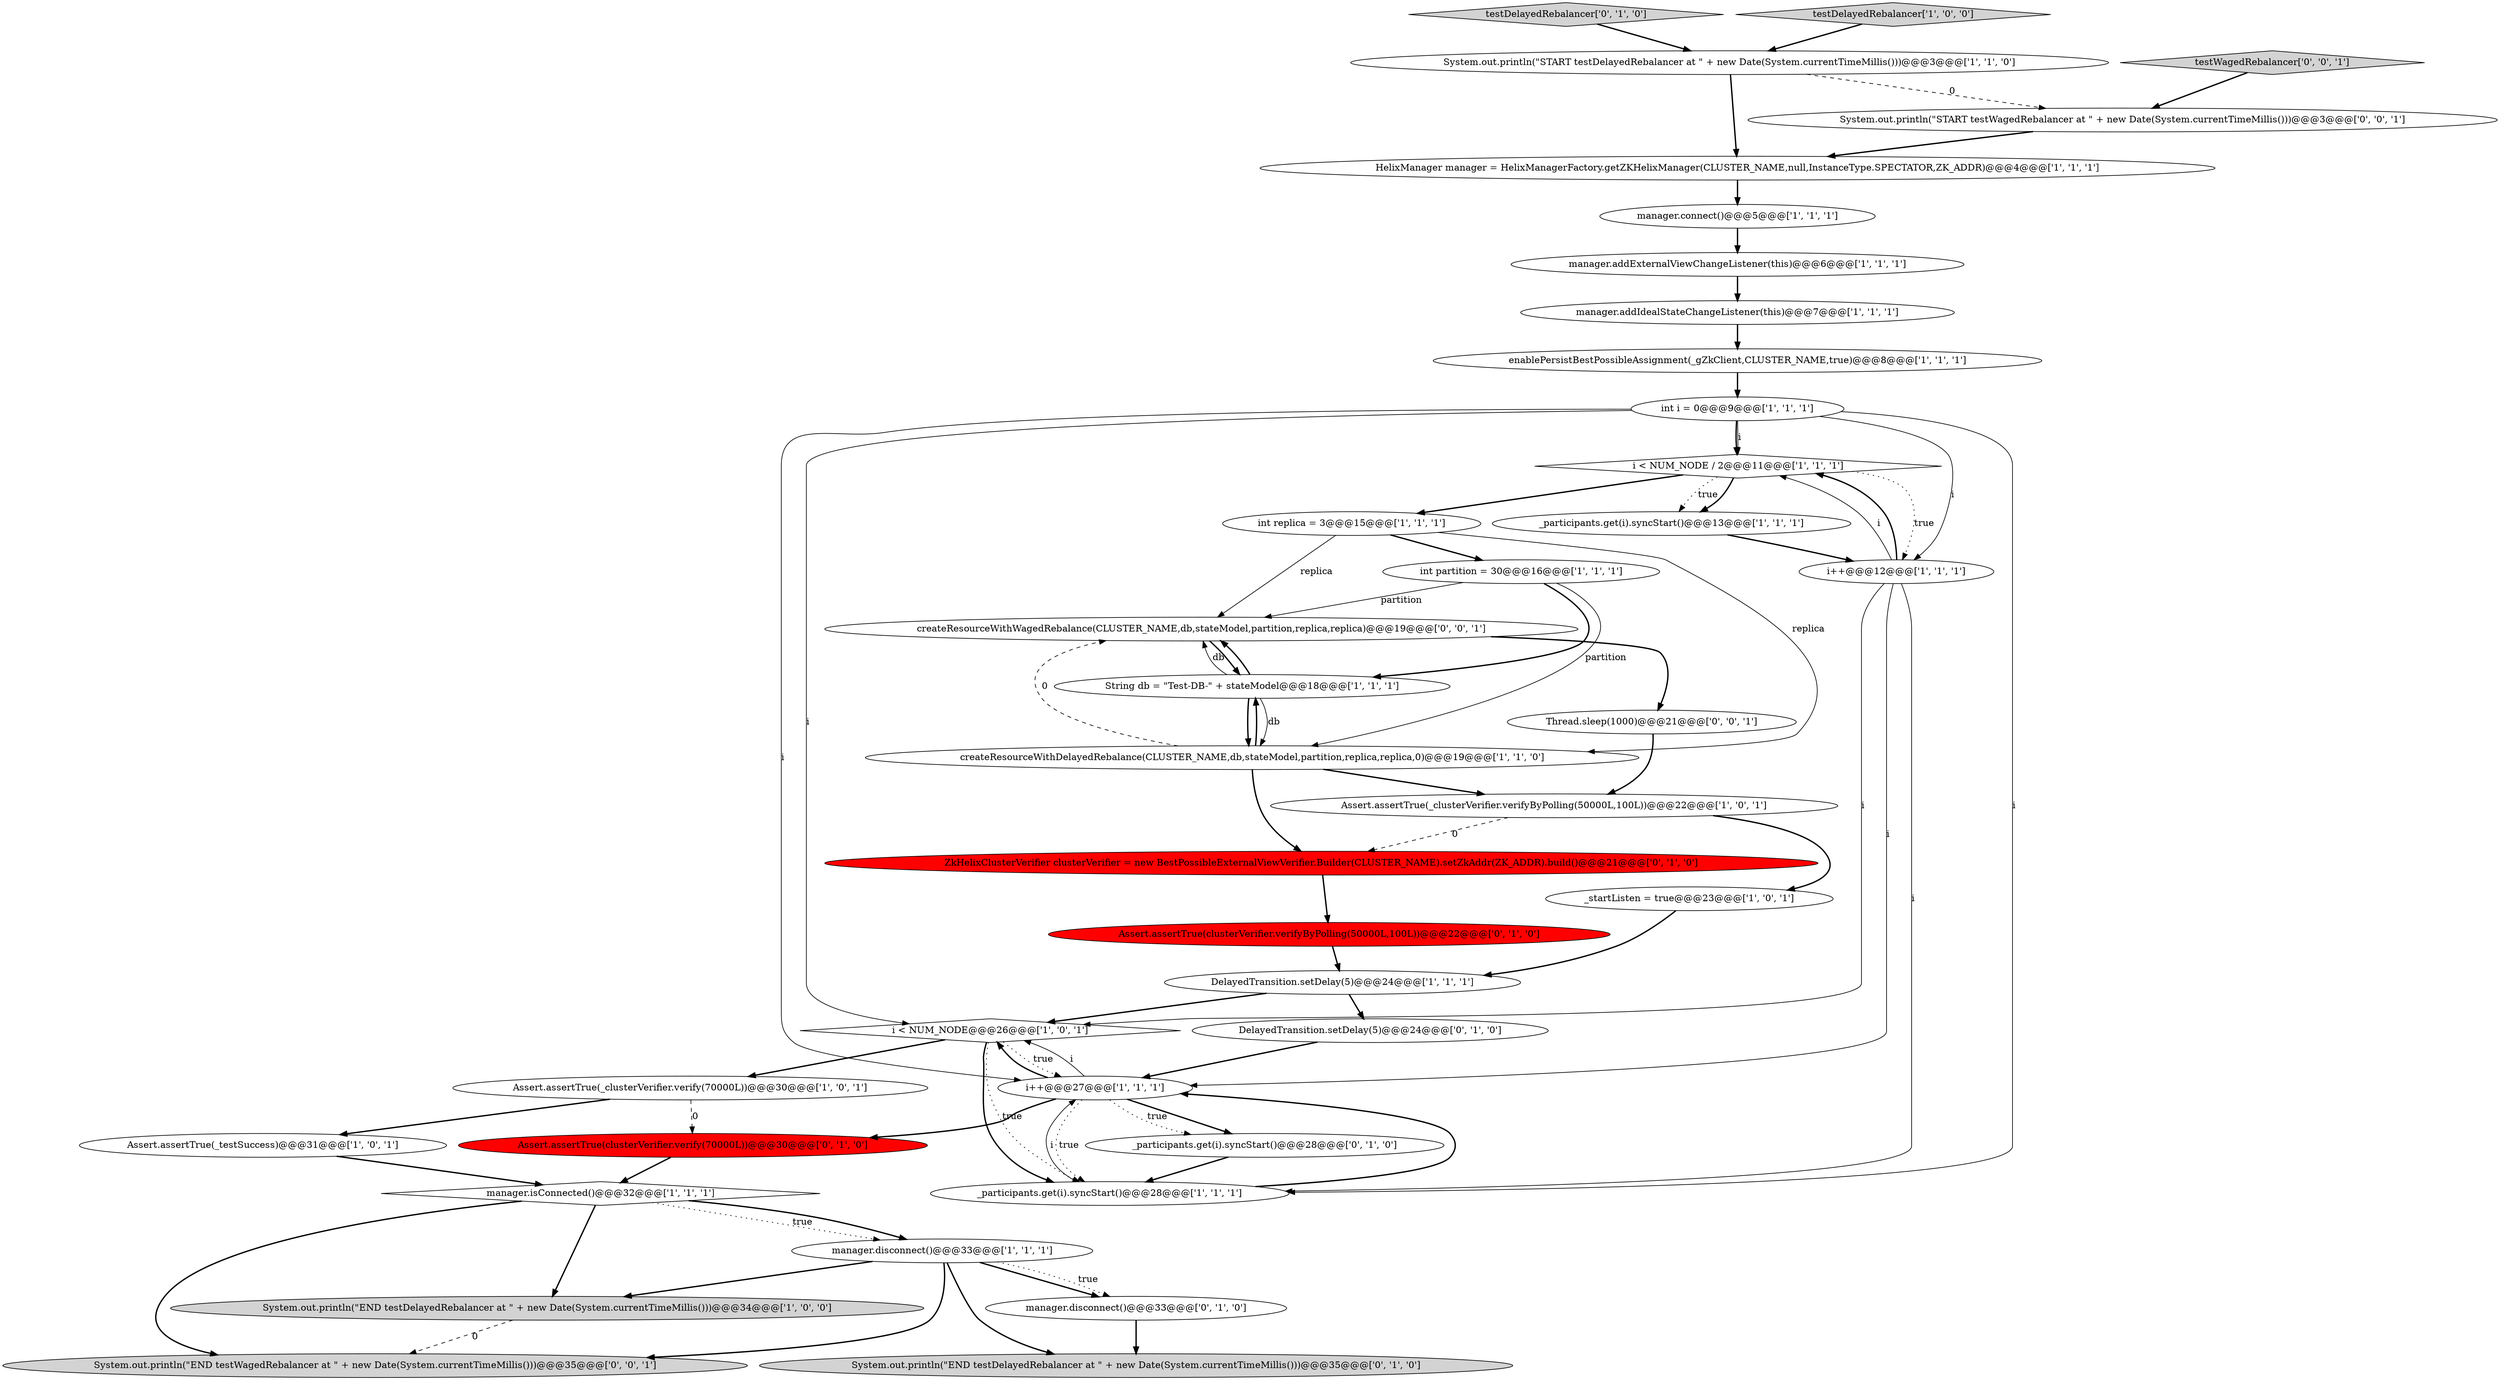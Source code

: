 digraph {
17 [style = filled, label = "int i = 0@@@9@@@['1', '1', '1']", fillcolor = white, shape = ellipse image = "AAA0AAABBB1BBB"];
23 [style = filled, label = "int partition = 30@@@16@@@['1', '1', '1']", fillcolor = white, shape = ellipse image = "AAA0AAABBB1BBB"];
15 [style = filled, label = "i < NUM_NODE@@@26@@@['1', '0', '1']", fillcolor = white, shape = diamond image = "AAA0AAABBB1BBB"];
38 [style = filled, label = "testWagedRebalancer['0', '0', '1']", fillcolor = lightgray, shape = diamond image = "AAA0AAABBB3BBB"];
35 [style = filled, label = "createResourceWithWagedRebalance(CLUSTER_NAME,db,stateModel,partition,replica,replica)@@@19@@@['0', '0', '1']", fillcolor = white, shape = ellipse image = "AAA0AAABBB3BBB"];
6 [style = filled, label = "i < NUM_NODE / 2@@@11@@@['1', '1', '1']", fillcolor = white, shape = diamond image = "AAA0AAABBB1BBB"];
9 [style = filled, label = "System.out.println(\"END testDelayedRebalancer at \" + new Date(System.currentTimeMillis()))@@@34@@@['1', '0', '0']", fillcolor = lightgray, shape = ellipse image = "AAA0AAABBB1BBB"];
28 [style = filled, label = "ZkHelixClusterVerifier clusterVerifier = new BestPossibleExternalViewVerifier.Builder(CLUSTER_NAME).setZkAddr(ZK_ADDR).build()@@@21@@@['0', '1', '0']", fillcolor = red, shape = ellipse image = "AAA1AAABBB2BBB"];
21 [style = filled, label = "int replica = 3@@@15@@@['1', '1', '1']", fillcolor = white, shape = ellipse image = "AAA0AAABBB1BBB"];
8 [style = filled, label = "Assert.assertTrue(_testSuccess)@@@31@@@['1', '0', '1']", fillcolor = white, shape = ellipse image = "AAA0AAABBB1BBB"];
36 [style = filled, label = "Thread.sleep(1000)@@@21@@@['0', '0', '1']", fillcolor = white, shape = ellipse image = "AAA0AAABBB3BBB"];
33 [style = filled, label = "manager.disconnect()@@@33@@@['0', '1', '0']", fillcolor = white, shape = ellipse image = "AAA0AAABBB2BBB"];
2 [style = filled, label = "Assert.assertTrue(_clusterVerifier.verify(70000L))@@@30@@@['1', '0', '1']", fillcolor = white, shape = ellipse image = "AAA0AAABBB1BBB"];
32 [style = filled, label = "Assert.assertTrue(clusterVerifier.verify(70000L))@@@30@@@['0', '1', '0']", fillcolor = red, shape = ellipse image = "AAA1AAABBB2BBB"];
26 [style = filled, label = "_participants.get(i).syncStart()@@@28@@@['0', '1', '0']", fillcolor = white, shape = ellipse image = "AAA0AAABBB2BBB"];
27 [style = filled, label = "System.out.println(\"END testDelayedRebalancer at \" + new Date(System.currentTimeMillis()))@@@35@@@['0', '1', '0']", fillcolor = lightgray, shape = ellipse image = "AAA0AAABBB2BBB"];
30 [style = filled, label = "Assert.assertTrue(clusterVerifier.verifyByPolling(50000L,100L))@@@22@@@['0', '1', '0']", fillcolor = red, shape = ellipse image = "AAA1AAABBB2BBB"];
7 [style = filled, label = "manager.addExternalViewChangeListener(this)@@@6@@@['1', '1', '1']", fillcolor = white, shape = ellipse image = "AAA0AAABBB1BBB"];
25 [style = filled, label = "i++@@@27@@@['1', '1', '1']", fillcolor = white, shape = ellipse image = "AAA0AAABBB1BBB"];
22 [style = filled, label = "manager.connect()@@@5@@@['1', '1', '1']", fillcolor = white, shape = ellipse image = "AAA0AAABBB1BBB"];
10 [style = filled, label = "manager.addIdealStateChangeListener(this)@@@7@@@['1', '1', '1']", fillcolor = white, shape = ellipse image = "AAA0AAABBB1BBB"];
4 [style = filled, label = "System.out.println(\"START testDelayedRebalancer at \" + new Date(System.currentTimeMillis()))@@@3@@@['1', '1', '0']", fillcolor = white, shape = ellipse image = "AAA0AAABBB1BBB"];
5 [style = filled, label = "DelayedTransition.setDelay(5)@@@24@@@['1', '1', '1']", fillcolor = white, shape = ellipse image = "AAA0AAABBB1BBB"];
29 [style = filled, label = "testDelayedRebalancer['0', '1', '0']", fillcolor = lightgray, shape = diamond image = "AAA0AAABBB2BBB"];
37 [style = filled, label = "System.out.println(\"END testWagedRebalancer at \" + new Date(System.currentTimeMillis()))@@@35@@@['0', '0', '1']", fillcolor = lightgray, shape = ellipse image = "AAA0AAABBB3BBB"];
14 [style = filled, label = "i++@@@12@@@['1', '1', '1']", fillcolor = white, shape = ellipse image = "AAA0AAABBB1BBB"];
20 [style = filled, label = "String db = \"Test-DB-\" + stateModel@@@18@@@['1', '1', '1']", fillcolor = white, shape = ellipse image = "AAA0AAABBB1BBB"];
11 [style = filled, label = "Assert.assertTrue(_clusterVerifier.verifyByPolling(50000L,100L))@@@22@@@['1', '0', '1']", fillcolor = white, shape = ellipse image = "AAA0AAABBB1BBB"];
24 [style = filled, label = "_participants.get(i).syncStart()@@@28@@@['1', '1', '1']", fillcolor = white, shape = ellipse image = "AAA0AAABBB1BBB"];
18 [style = filled, label = "_startListen = true@@@23@@@['1', '0', '1']", fillcolor = white, shape = ellipse image = "AAA0AAABBB1BBB"];
1 [style = filled, label = "HelixManager manager = HelixManagerFactory.getZKHelixManager(CLUSTER_NAME,null,InstanceType.SPECTATOR,ZK_ADDR)@@@4@@@['1', '1', '1']", fillcolor = white, shape = ellipse image = "AAA0AAABBB1BBB"];
16 [style = filled, label = "manager.isConnected()@@@32@@@['1', '1', '1']", fillcolor = white, shape = diamond image = "AAA0AAABBB1BBB"];
31 [style = filled, label = "DelayedTransition.setDelay(5)@@@24@@@['0', '1', '0']", fillcolor = white, shape = ellipse image = "AAA0AAABBB2BBB"];
34 [style = filled, label = "System.out.println(\"START testWagedRebalancer at \" + new Date(System.currentTimeMillis()))@@@3@@@['0', '0', '1']", fillcolor = white, shape = ellipse image = "AAA0AAABBB3BBB"];
3 [style = filled, label = "createResourceWithDelayedRebalance(CLUSTER_NAME,db,stateModel,partition,replica,replica,0)@@@19@@@['1', '1', '0']", fillcolor = white, shape = ellipse image = "AAA0AAABBB1BBB"];
12 [style = filled, label = "enablePersistBestPossibleAssignment(_gZkClient,CLUSTER_NAME,true)@@@8@@@['1', '1', '1']", fillcolor = white, shape = ellipse image = "AAA0AAABBB1BBB"];
19 [style = filled, label = "manager.disconnect()@@@33@@@['1', '1', '1']", fillcolor = white, shape = ellipse image = "AAA0AAABBB1BBB"];
13 [style = filled, label = "_participants.get(i).syncStart()@@@13@@@['1', '1', '1']", fillcolor = white, shape = ellipse image = "AAA0AAABBB1BBB"];
0 [style = filled, label = "testDelayedRebalancer['1', '0', '0']", fillcolor = lightgray, shape = diamond image = "AAA0AAABBB1BBB"];
19->33 [style = bold, label=""];
16->19 [style = dotted, label="true"];
8->16 [style = bold, label=""];
23->20 [style = bold, label=""];
15->2 [style = bold, label=""];
29->4 [style = bold, label=""];
31->25 [style = bold, label=""];
16->37 [style = bold, label=""];
3->35 [style = dashed, label="0"];
28->30 [style = bold, label=""];
17->6 [style = bold, label=""];
7->10 [style = bold, label=""];
35->20 [style = bold, label=""];
21->3 [style = solid, label="replica"];
34->1 [style = bold, label=""];
6->21 [style = bold, label=""];
15->24 [style = dotted, label="true"];
6->13 [style = dotted, label="true"];
17->6 [style = solid, label="i"];
2->32 [style = dashed, label="0"];
12->17 [style = bold, label=""];
3->11 [style = bold, label=""];
25->32 [style = bold, label=""];
19->33 [style = dotted, label="true"];
17->25 [style = solid, label="i"];
5->15 [style = bold, label=""];
25->24 [style = dotted, label="true"];
14->25 [style = solid, label="i"];
20->3 [style = bold, label=""];
17->14 [style = solid, label="i"];
32->16 [style = bold, label=""];
20->3 [style = solid, label="db"];
16->19 [style = bold, label=""];
26->24 [style = bold, label=""];
21->35 [style = solid, label="replica"];
33->27 [style = bold, label=""];
22->7 [style = bold, label=""];
36->11 [style = bold, label=""];
11->18 [style = bold, label=""];
19->37 [style = bold, label=""];
25->15 [style = solid, label="i"];
9->37 [style = dashed, label="0"];
1->22 [style = bold, label=""];
23->35 [style = solid, label="partition"];
11->28 [style = dashed, label="0"];
3->28 [style = bold, label=""];
14->6 [style = solid, label="i"];
3->20 [style = bold, label=""];
6->14 [style = dotted, label="true"];
17->15 [style = solid, label="i"];
5->31 [style = bold, label=""];
14->24 [style = solid, label="i"];
19->9 [style = bold, label=""];
30->5 [style = bold, label=""];
0->4 [style = bold, label=""];
10->12 [style = bold, label=""];
24->25 [style = bold, label=""];
18->5 [style = bold, label=""];
6->13 [style = bold, label=""];
15->24 [style = bold, label=""];
19->27 [style = bold, label=""];
25->26 [style = bold, label=""];
4->34 [style = dashed, label="0"];
38->34 [style = bold, label=""];
25->15 [style = bold, label=""];
17->24 [style = solid, label="i"];
4->1 [style = bold, label=""];
20->35 [style = bold, label=""];
14->15 [style = solid, label="i"];
35->36 [style = bold, label=""];
15->25 [style = dotted, label="true"];
20->35 [style = solid, label="db"];
13->14 [style = bold, label=""];
24->25 [style = solid, label="i"];
14->6 [style = bold, label=""];
16->9 [style = bold, label=""];
25->26 [style = dotted, label="true"];
23->3 [style = solid, label="partition"];
2->8 [style = bold, label=""];
21->23 [style = bold, label=""];
}
